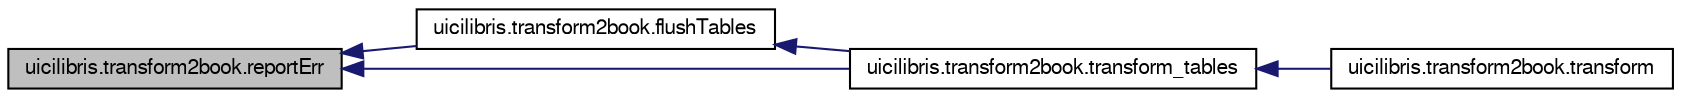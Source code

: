 digraph G
{
  edge [fontname="FreeSans",fontsize="10",labelfontname="FreeSans",labelfontsize="10"];
  node [fontname="FreeSans",fontsize="10",shape=record];
  rankdir="LR";
  Node1 [label="uicilibris.transform2book.reportErr",height=0.2,width=0.4,color="black", fillcolor="grey75", style="filled" fontcolor="black"];
  Node1 -> Node2 [dir="back",color="midnightblue",fontsize="10",style="solid",fontname="FreeSans"];
  Node2 [label="uicilibris.transform2book.flushTables",height=0.2,width=0.4,color="black", fillcolor="white", style="filled",URL="$namespaceuicilibris_1_1transform2book.html#a7b1b336762259ca843b8d8dfd695dd23",tooltip="flushes the table state"];
  Node2 -> Node3 [dir="back",color="midnightblue",fontsize="10",style="solid",fontname="FreeSans"];
  Node3 [label="uicilibris.transform2book.transform_tables",height=0.2,width=0.4,color="black", fillcolor="white", style="filled",URL="$namespaceuicilibris_1_1transform2book.html#a6f184c9a3e65ab33b63b0c7828ce923a",tooltip="handle mediawiki tables"];
  Node3 -> Node4 [dir="back",color="midnightblue",fontsize="10",style="solid",fontname="FreeSans"];
  Node4 [label="uicilibris.transform2book.transform",height=0.2,width=0.4,color="black", fillcolor="white", style="filled",URL="$namespaceuicilibris_1_1transform2book.html#aa875aed0b73e352b8524d65ff86ce35f",tooltip="convert/transform one line in context of state for w2book (wiki to book)"];
  Node1 -> Node3 [dir="back",color="midnightblue",fontsize="10",style="solid",fontname="FreeSans"];
}
